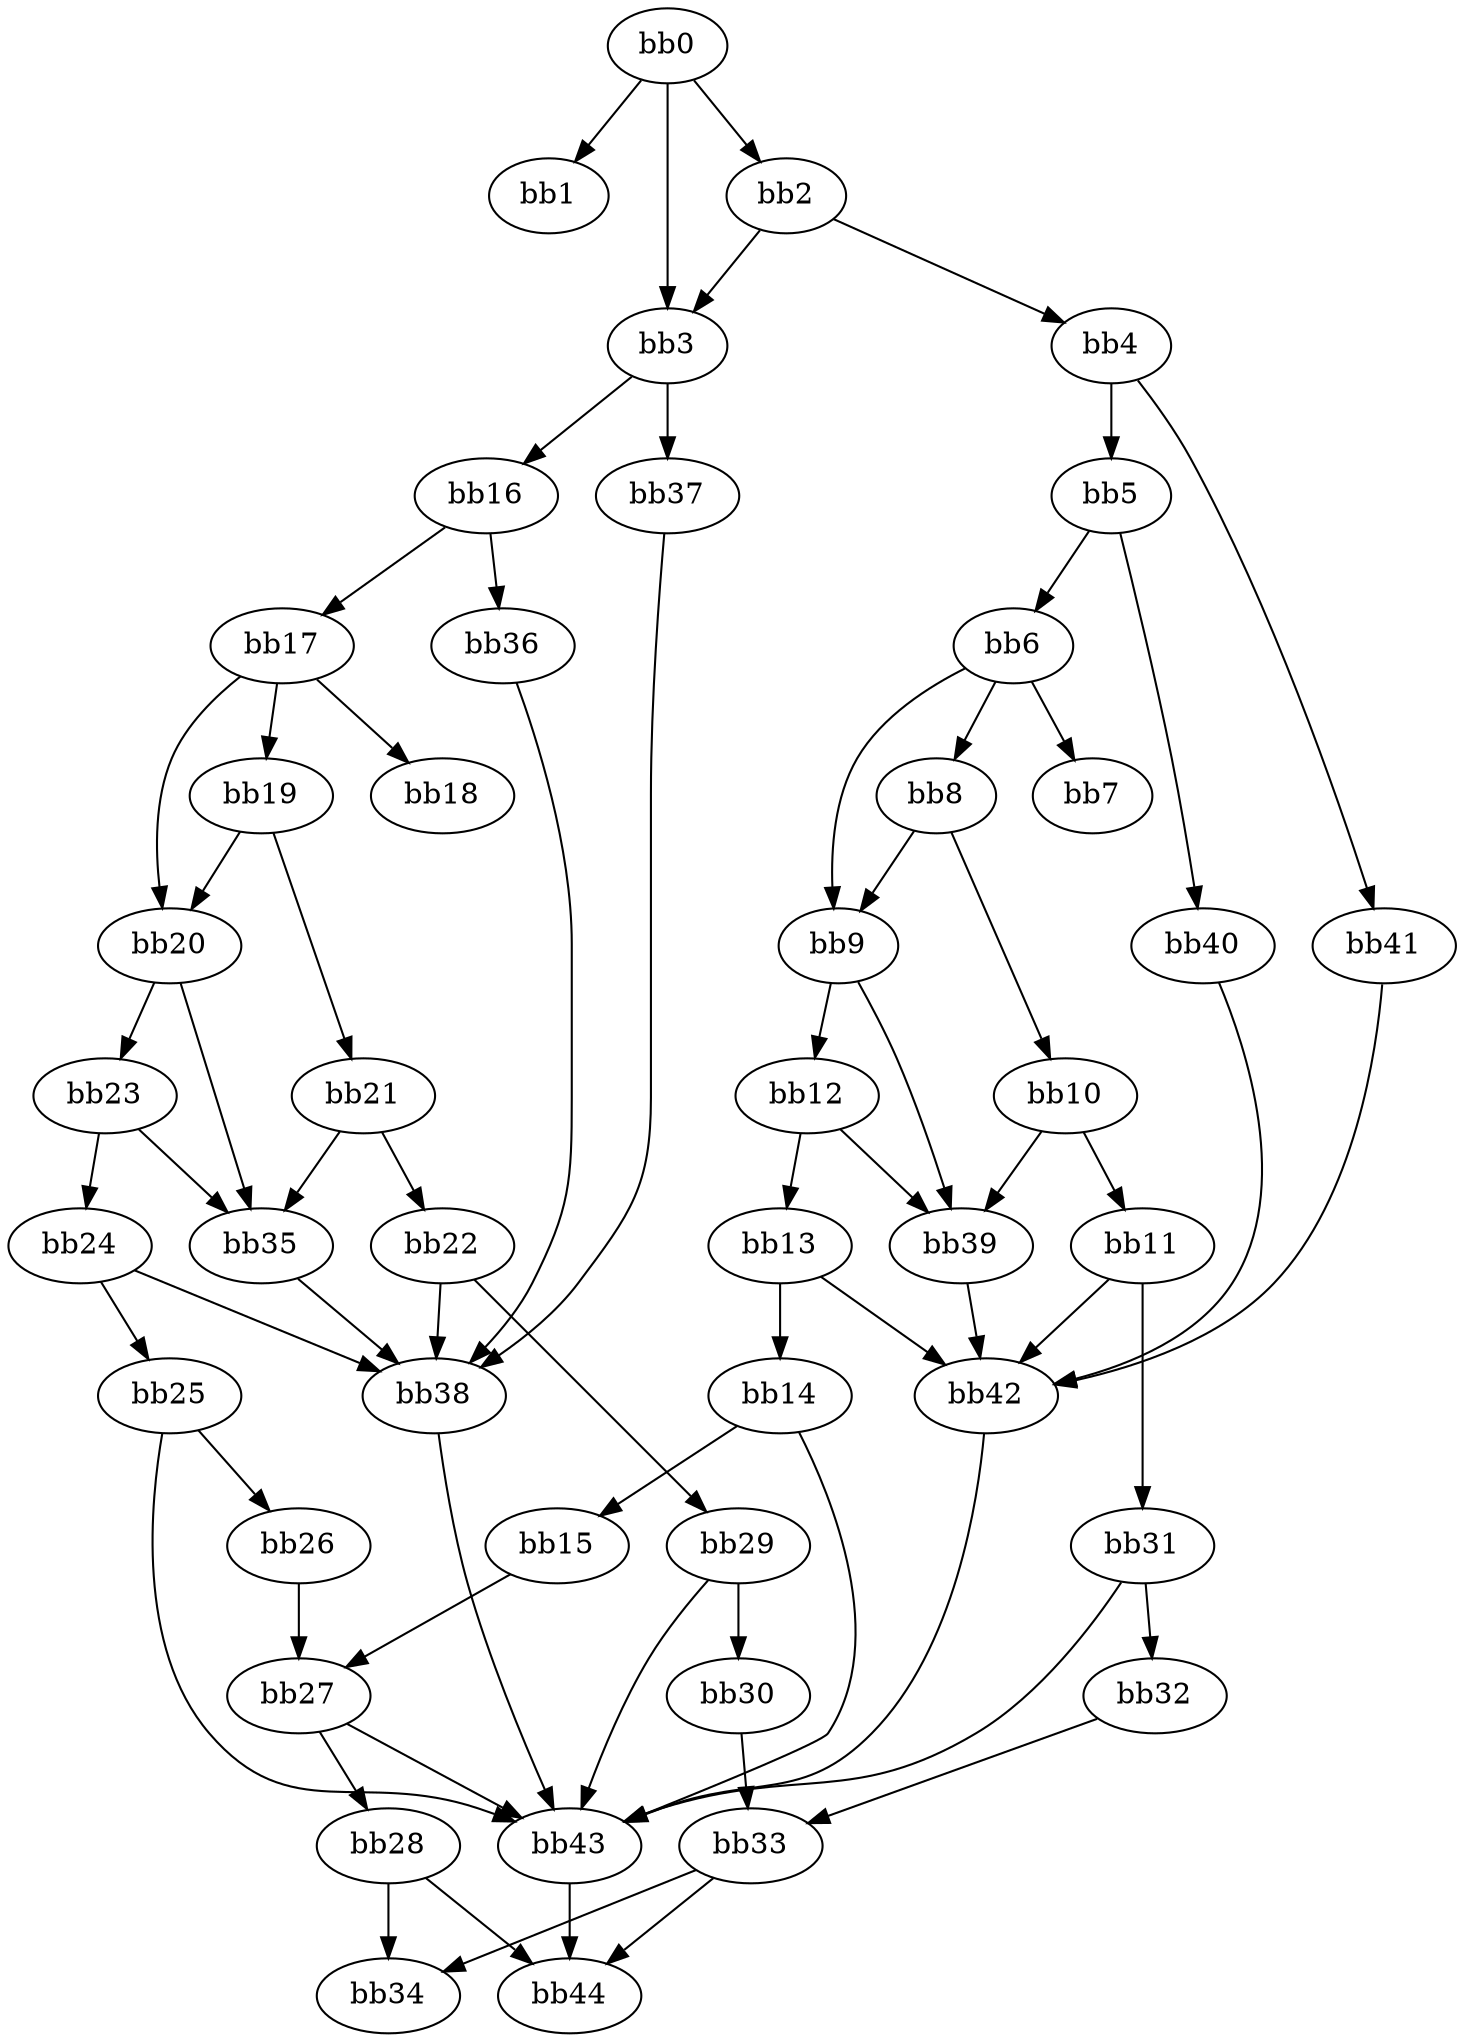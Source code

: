 digraph {
    0 [ label = "bb0\l" ]
    1 [ label = "bb1\l" ]
    2 [ label = "bb2\l" ]
    3 [ label = "bb3\l" ]
    4 [ label = "bb4\l" ]
    5 [ label = "bb5\l" ]
    6 [ label = "bb6\l" ]
    7 [ label = "bb7\l" ]
    8 [ label = "bb8\l" ]
    9 [ label = "bb9\l" ]
    10 [ label = "bb10\l" ]
    11 [ label = "bb11\l" ]
    12 [ label = "bb12\l" ]
    13 [ label = "bb13\l" ]
    14 [ label = "bb14\l" ]
    15 [ label = "bb15\l" ]
    16 [ label = "bb16\l" ]
    17 [ label = "bb17\l" ]
    18 [ label = "bb18\l" ]
    19 [ label = "bb19\l" ]
    20 [ label = "bb20\l" ]
    21 [ label = "bb21\l" ]
    22 [ label = "bb22\l" ]
    23 [ label = "bb23\l" ]
    24 [ label = "bb24\l" ]
    25 [ label = "bb25\l" ]
    26 [ label = "bb26\l" ]
    27 [ label = "bb27\l" ]
    28 [ label = "bb28\l" ]
    29 [ label = "bb29\l" ]
    30 [ label = "bb30\l" ]
    31 [ label = "bb31\l" ]
    32 [ label = "bb32\l" ]
    33 [ label = "bb33\l" ]
    34 [ label = "bb34\l" ]
    35 [ label = "bb35\l" ]
    36 [ label = "bb36\l" ]
    37 [ label = "bb37\l" ]
    38 [ label = "bb38\l" ]
    39 [ label = "bb39\l" ]
    40 [ label = "bb40\l" ]
    41 [ label = "bb41\l" ]
    42 [ label = "bb42\l" ]
    43 [ label = "bb43\l" ]
    44 [ label = "bb44\l" ]
    0 -> 1 [ ]
    0 -> 2 [ ]
    0 -> 3 [ ]
    2 -> 3 [ ]
    2 -> 4 [ ]
    3 -> 16 [ ]
    3 -> 37 [ ]
    4 -> 5 [ ]
    4 -> 41 [ ]
    5 -> 6 [ ]
    5 -> 40 [ ]
    6 -> 7 [ ]
    6 -> 8 [ ]
    6 -> 9 [ ]
    8 -> 9 [ ]
    8 -> 10 [ ]
    9 -> 12 [ ]
    9 -> 39 [ ]
    10 -> 11 [ ]
    10 -> 39 [ ]
    11 -> 31 [ ]
    11 -> 42 [ ]
    12 -> 13 [ ]
    12 -> 39 [ ]
    13 -> 14 [ ]
    13 -> 42 [ ]
    14 -> 15 [ ]
    14 -> 43 [ ]
    15 -> 27 [ ]
    16 -> 17 [ ]
    16 -> 36 [ ]
    17 -> 18 [ ]
    17 -> 19 [ ]
    17 -> 20 [ ]
    19 -> 20 [ ]
    19 -> 21 [ ]
    20 -> 23 [ ]
    20 -> 35 [ ]
    21 -> 22 [ ]
    21 -> 35 [ ]
    22 -> 29 [ ]
    22 -> 38 [ ]
    23 -> 24 [ ]
    23 -> 35 [ ]
    24 -> 25 [ ]
    24 -> 38 [ ]
    25 -> 26 [ ]
    25 -> 43 [ ]
    26 -> 27 [ ]
    27 -> 28 [ ]
    27 -> 43 [ ]
    28 -> 34 [ ]
    28 -> 44 [ ]
    29 -> 30 [ ]
    29 -> 43 [ ]
    30 -> 33 [ ]
    31 -> 32 [ ]
    31 -> 43 [ ]
    32 -> 33 [ ]
    33 -> 34 [ ]
    33 -> 44 [ ]
    35 -> 38 [ ]
    36 -> 38 [ ]
    37 -> 38 [ ]
    38 -> 43 [ ]
    39 -> 42 [ ]
    40 -> 42 [ ]
    41 -> 42 [ ]
    42 -> 43 [ ]
    43 -> 44 [ ]
}

